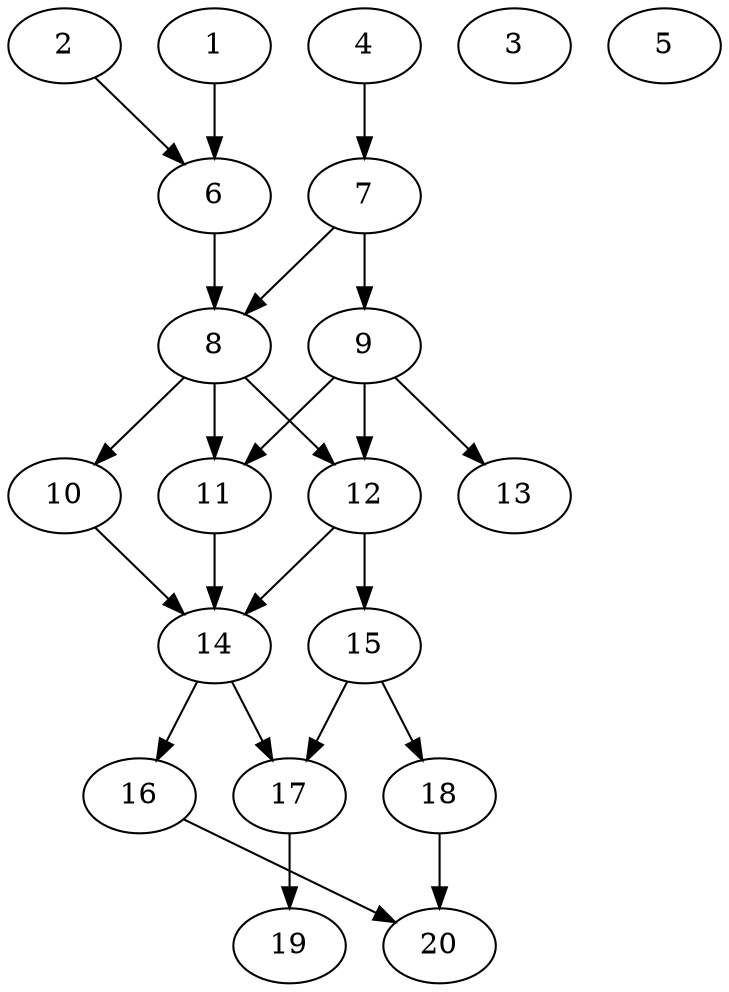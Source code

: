 // DAG automatically generated by daggen at Tue Jul 23 14:27:02 2019
// ./daggen --dot -n 20 --ccr 0.3 --fat 0.5 --regular 0.5 --density 0.7 --mindata 5242880 --maxdata 52428800 
digraph G {
  1 [size="147357013", alpha="0.11", expect_size="44207104"] 
  1 -> 6 [size ="44207104"]
  2 [size="61887147", alpha="0.08", expect_size="18566144"] 
  2 -> 6 [size ="18566144"]
  3 [size="33245867", alpha="0.15", expect_size="9973760"] 
  4 [size="98293760", alpha="0.16", expect_size="29488128"] 
  4 -> 7 [size ="29488128"]
  5 [size="63317333", alpha="0.02", expect_size="18995200"] 
  6 [size="93887147", alpha="0.08", expect_size="28166144"] 
  6 -> 8 [size ="28166144"]
  7 [size="164147200", alpha="0.03", expect_size="49244160"] 
  7 -> 8 [size ="49244160"]
  7 -> 9 [size ="49244160"]
  8 [size="21275307", alpha="0.10", expect_size="6382592"] 
  8 -> 10 [size ="6382592"]
  8 -> 11 [size ="6382592"]
  8 -> 12 [size ="6382592"]
  9 [size="145803947", alpha="0.12", expect_size="43741184"] 
  9 -> 11 [size ="43741184"]
  9 -> 12 [size ="43741184"]
  9 -> 13 [size ="43741184"]
  10 [size="79104000", alpha="0.01", expect_size="23731200"] 
  10 -> 14 [size ="23731200"]
  11 [size="21917013", alpha="0.20", expect_size="6575104"] 
  11 -> 14 [size ="6575104"]
  12 [size="110540800", alpha="0.17", expect_size="33162240"] 
  12 -> 14 [size ="33162240"]
  12 -> 15 [size ="33162240"]
  13 [size="18715307", alpha="0.13", expect_size="5614592"] 
  14 [size="137820160", alpha="0.03", expect_size="41346048"] 
  14 -> 16 [size ="41346048"]
  14 -> 17 [size ="41346048"]
  15 [size="104666453", alpha="0.07", expect_size="31399936"] 
  15 -> 17 [size ="31399936"]
  15 -> 18 [size ="31399936"]
  16 [size="117381120", alpha="0.12", expect_size="35214336"] 
  16 -> 20 [size ="35214336"]
  17 [size="19394560", alpha="0.15", expect_size="5818368"] 
  17 -> 19 [size ="5818368"]
  18 [size="39195307", alpha="0.03", expect_size="11758592"] 
  18 -> 20 [size ="11758592"]
  19 [size="120224427", alpha="0.16", expect_size="36067328"] 
  20 [size="55101440", alpha="0.12", expect_size="16530432"] 
}
